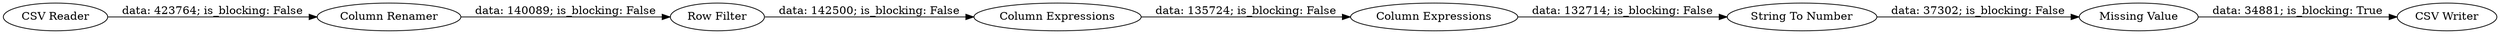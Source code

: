 digraph {
	"5187159528500684279_1" [label="CSV Reader"]
	"5187159528500684279_22" [label="Column Expressions"]
	"5187159528500684279_8" [label="Missing Value"]
	"5187159528500684279_24" [label="CSV Writer"]
	"5187159528500684279_10" [label="Row Filter"]
	"5187159528500684279_2" [label="Column Renamer"]
	"5187159528500684279_23" [label="Column Expressions"]
	"5187159528500684279_7" [label="String To Number"]
	"5187159528500684279_22" -> "5187159528500684279_23" [label="data: 135724; is_blocking: False"]
	"5187159528500684279_1" -> "5187159528500684279_2" [label="data: 423764; is_blocking: False"]
	"5187159528500684279_7" -> "5187159528500684279_8" [label="data: 37302; is_blocking: False"]
	"5187159528500684279_23" -> "5187159528500684279_7" [label="data: 132714; is_blocking: False"]
	"5187159528500684279_8" -> "5187159528500684279_24" [label="data: 34881; is_blocking: True"]
	"5187159528500684279_10" -> "5187159528500684279_22" [label="data: 142500; is_blocking: False"]
	"5187159528500684279_2" -> "5187159528500684279_10" [label="data: 140089; is_blocking: False"]
	rankdir=LR
}
